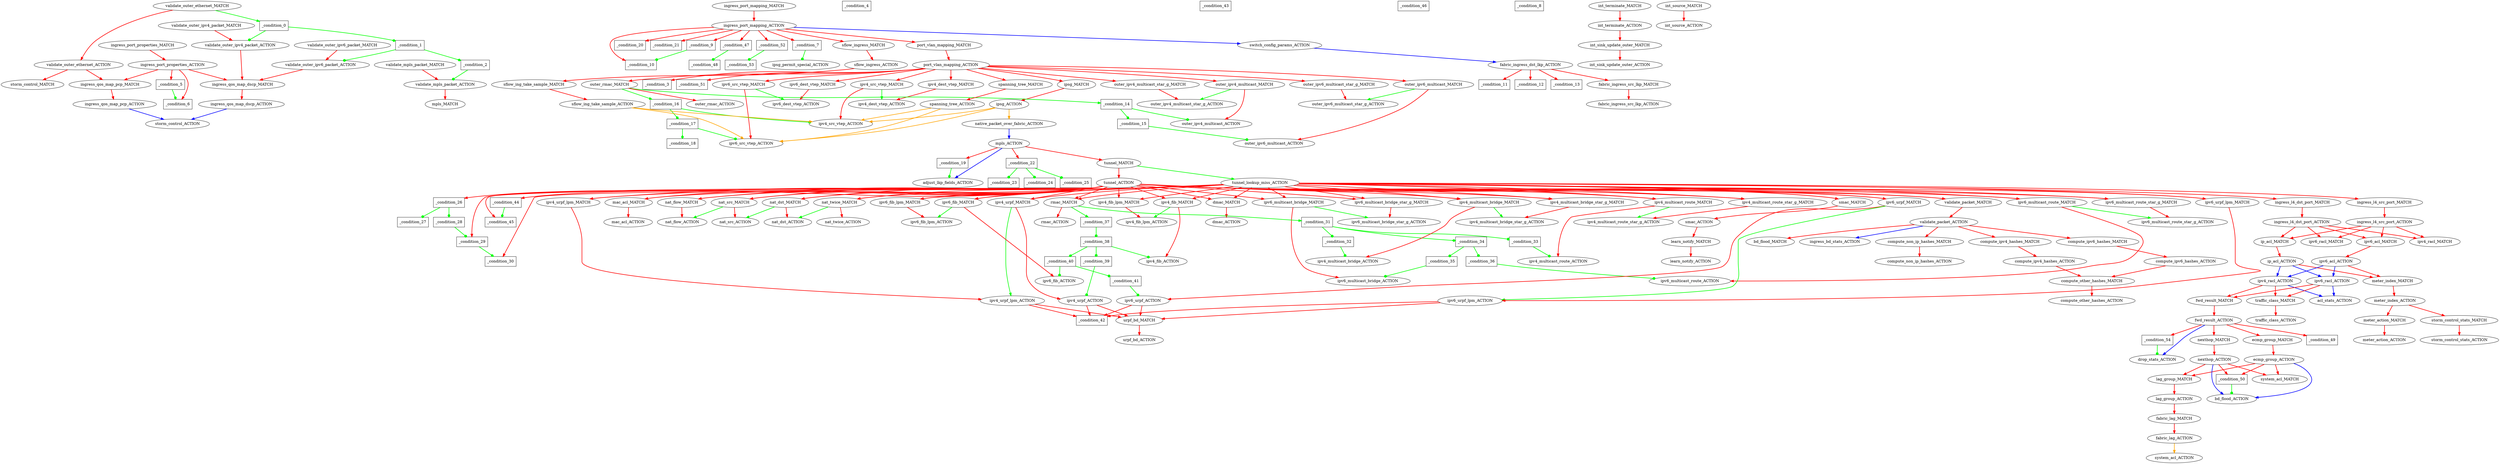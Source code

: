 digraph ingress {
_condition_0 [shape=box label="_condition_0"];
_condition_1 [shape=box label="_condition_1"];
_condition_10 [shape=box label="_condition_10"];
_condition_11 [shape=box label="_condition_11"];
_condition_12 [shape=box label="_condition_12"];
_condition_13 [shape=box label="_condition_13"];
_condition_14 [shape=box label="_condition_14"];
_condition_15 [shape=box label="_condition_15"];
_condition_16 [shape=box label="_condition_16"];
_condition_17 [shape=box label="_condition_17"];
_condition_18 [shape=box label="_condition_18"];
_condition_19 [shape=box label="_condition_19"];
_condition_2 [shape=box label="_condition_2"];
_condition_20 [shape=box label="_condition_20"];
_condition_21 [shape=box label="_condition_21"];
_condition_22 [shape=box label="_condition_22"];
_condition_23 [shape=box label="_condition_23"];
_condition_24 [shape=box label="_condition_24"];
_condition_25 [shape=box label="_condition_25"];
_condition_26 [shape=box label="_condition_26"];
_condition_27 [shape=box label="_condition_27"];
_condition_28 [shape=box label="_condition_28"];
_condition_29 [shape=box label="_condition_29"];
_condition_3 [shape=box label="_condition_3"];
_condition_30 [shape=box label="_condition_30"];
_condition_31 [shape=box label="_condition_31"];
_condition_32 [shape=box label="_condition_32"];
_condition_33 [shape=box label="_condition_33"];
_condition_34 [shape=box label="_condition_34"];
_condition_35 [shape=box label="_condition_35"];
_condition_36 [shape=box label="_condition_36"];
_condition_37 [shape=box label="_condition_37"];
_condition_38 [shape=box label="_condition_38"];
_condition_39 [shape=box label="_condition_39"];
_condition_4 [shape=box label="_condition_4"];
_condition_40 [shape=box label="_condition_40"];
_condition_41 [shape=box label="_condition_41"];
_condition_42 [shape=box label="_condition_42"];
_condition_43 [shape=box label="_condition_43"];
_condition_44 [shape=box label="_condition_44"];
_condition_45 [shape=box label="_condition_45"];
_condition_46 [shape=box label="_condition_46"];
_condition_47 [shape=box label="_condition_47"];
_condition_48 [shape=box label="_condition_48"];
_condition_49 [shape=box label="_condition_49"];
_condition_5 [shape=box label="_condition_5"];
_condition_50 [shape=box label="_condition_50"];
_condition_51 [shape=box label="_condition_51"];
_condition_52 [shape=box label="_condition_52"];
_condition_53 [shape=box label="_condition_53"];
_condition_54 [shape=box label="_condition_54"];
_condition_6 [shape=box label="_condition_6"];
_condition_7 [shape=box label="_condition_7"];
_condition_8 [shape=box label="_condition_8"];
_condition_9 [shape=box label="_condition_9"];
_condition_0 -> _condition_1 [color=green style=bold  arrowhead = diamond];
_condition_0 -> validate_outer_ipv4_packet_ACTION [color=green style=bold  arrowhead = dot];
_condition_1 -> _condition_2 [color=green style=bold  arrowhead = diamond];
_condition_1 -> validate_outer_ipv6_packet_ACTION [color=green style=bold  arrowhead = dot];
_condition_14 -> _condition_15 [color=green style=bold  arrowhead = diamond];
_condition_14 -> outer_ipv4_multicast_ACTION [color=green style=bold  arrowhead = dot];
_condition_15 -> outer_ipv6_multicast_ACTION [color=green style=bold  arrowhead = dot];
_condition_16 -> _condition_17 [color=green style=bold  arrowhead = diamond];
_condition_16 -> ipv4_src_vtep_ACTION [color=green style=bold  arrowhead = dot];
_condition_17 -> _condition_18 [color=green style=bold  arrowhead = diamond];
_condition_17 -> ipv6_src_vtep_ACTION [color=green style=bold  arrowhead = dot];
_condition_19 -> adjust_lkp_fields_ACTION [color=green style=bold  arrowhead = diamond];
_condition_2 -> validate_mpls_packet_ACTION [color=green style=bold  arrowhead = dot];
_condition_22 -> _condition_23 [color=green style=bold  arrowhead = dot];
_condition_22 -> _condition_24 [color=green style=bold  arrowhead = dot];
_condition_22 -> _condition_25 [color=green style=bold  arrowhead = dot];
_condition_26 -> _condition_27 [color=green style=bold  arrowhead = dot];
_condition_26 -> _condition_28 [color=green style=bold  arrowhead = diamond];
_condition_28 -> _condition_29 [color=green style=bold  arrowhead = dot];
_condition_29 -> _condition_30 [color=green style=bold  arrowhead = diamond];
_condition_31 -> _condition_32 [color=green style=bold  arrowhead = dot];
_condition_31 -> _condition_33 [color=green style=bold  arrowhead = dot];
_condition_31 -> _condition_34 [color=green style=bold  arrowhead = diamond];
_condition_32 -> ipv4_multicast_bridge_ACTION [color=green style=bold  arrowhead = dot];
_condition_33 -> ipv4_multicast_route_ACTION [color=green style=bold  arrowhead = dot];
_condition_34 -> _condition_35 [color=green style=bold  arrowhead = dot];
_condition_34 -> _condition_36 [color=green style=bold  arrowhead = dot];
_condition_35 -> ipv6_multicast_bridge_ACTION [color=green style=bold  arrowhead = dot];
_condition_36 -> ipv6_multicast_route_ACTION [color=green style=bold  arrowhead = dot];
_condition_37 -> _condition_38 [color=green style=bold  arrowhead = dot];
_condition_38 -> _condition_39 [color=green style=bold  arrowhead = dot];
_condition_38 -> _condition_40 [color=green style=bold  arrowhead = diamond];
_condition_38 -> ipv4_fib_ACTION [color=green style=bold  arrowhead = dot];
_condition_39 -> ipv4_urpf_ACTION [color=green style=bold  arrowhead = dot];
_condition_40 -> _condition_41 [color=green style=bold  arrowhead = dot];
_condition_40 -> ipv6_fib_ACTION [color=green style=bold  arrowhead = dot];
_condition_41 -> ipv6_urpf_ACTION [color=green style=bold  arrowhead = dot];
_condition_44 -> _condition_45 [color=green style=bold  arrowhead = diamond];
_condition_47 -> _condition_48 [color=green style=bold  arrowhead = dot];
_condition_5 -> _condition_6 [color=green style=bold  arrowhead = diamond];
_condition_50 -> bd_flood_ACTION [color=green style=bold  arrowhead = dot];
_condition_52 -> _condition_53 [color=green style=bold  arrowhead = dot];
_condition_54 -> drop_stats_ACTION [color=green style=bold  arrowhead = dot];
_condition_7 -> ipsg_permit_special_ACTION [color=green style=bold  arrowhead = dot];
_condition_9 -> _condition_10 [color=green style=bold  arrowhead = dot];
compute_ipv4_hashes_ACTION -> compute_other_hashes_MATCH [color=red style=bold ];
compute_ipv4_hashes_MATCH -> compute_ipv4_hashes_ACTION [color=red style=bold ];
compute_ipv6_hashes_ACTION -> compute_other_hashes_MATCH [color=red style=bold ];
compute_ipv6_hashes_MATCH -> compute_ipv6_hashes_ACTION [color=red style=bold ];
compute_non_ip_hashes_MATCH -> compute_non_ip_hashes_ACTION [color=red style=bold ];
compute_other_hashes_MATCH -> compute_other_hashes_ACTION [color=red style=bold ];
dmac_MATCH -> dmac_ACTION [color=red style=bold ];
ecmp_group_ACTION -> _condition_50 [color=red style=bold ];
ecmp_group_ACTION -> bd_flood_ACTION [color=blue style=bold ];
ecmp_group_ACTION -> lag_group_MATCH [color=red style=bold ];
ecmp_group_ACTION -> system_acl_MATCH [color=red style=bold ];
ecmp_group_MATCH -> ecmp_group_ACTION [color=red style=bold ];
fabric_ingress_dst_lkp_ACTION -> _condition_11 [color=red style=bold ];
fabric_ingress_dst_lkp_ACTION -> _condition_12 [color=red style=bold ];
fabric_ingress_dst_lkp_ACTION -> _condition_13 [color=red style=bold ];
fabric_ingress_dst_lkp_ACTION -> fabric_ingress_src_lkp_MATCH [color=red style=bold ];
fabric_ingress_src_lkp_MATCH -> fabric_ingress_src_lkp_ACTION [color=red style=bold ];
fabric_lag_ACTION -> system_acl_ACTION [color=orange style=bold ];
fabric_lag_MATCH -> fabric_lag_ACTION [color=red style=bold ];
fwd_result_ACTION -> _condition_49 [color=red style=bold ];
fwd_result_ACTION -> _condition_54 [color=red style=bold ];
fwd_result_ACTION -> drop_stats_ACTION [color=blue style=bold ];
fwd_result_ACTION -> ecmp_group_MATCH [color=red style=bold ];
fwd_result_ACTION -> nexthop_MATCH [color=red style=bold ];
fwd_result_MATCH -> fwd_result_ACTION [color=red style=bold ];
ingress_l4_dst_port_ACTION -> ip_acl_MATCH [color=red style=bold ];
ingress_l4_dst_port_ACTION -> ipv4_racl_MATCH [color=red style=bold ];
ingress_l4_dst_port_ACTION -> ipv6_acl_MATCH [color=red style=bold ];
ingress_l4_dst_port_ACTION -> ipv6_racl_MATCH [color=red style=bold ];
ingress_l4_dst_port_MATCH -> ingress_l4_dst_port_ACTION [color=red style=bold ];
ingress_l4_src_port_ACTION -> ip_acl_MATCH [color=red style=bold ];
ingress_l4_src_port_ACTION -> ipv4_racl_MATCH [color=red style=bold ];
ingress_l4_src_port_ACTION -> ipv6_acl_MATCH [color=red style=bold ];
ingress_l4_src_port_ACTION -> ipv6_racl_MATCH [color=red style=bold ];
ingress_l4_src_port_MATCH -> ingress_l4_src_port_ACTION [color=red style=bold ];
ingress_port_mapping_ACTION -> _condition_10 [color=red style=bold ];
ingress_port_mapping_ACTION -> _condition_20 [color=red style=bold ];
ingress_port_mapping_ACTION -> _condition_21 [color=red style=bold ];
ingress_port_mapping_ACTION -> _condition_47 [color=red style=bold ];
ingress_port_mapping_ACTION -> _condition_52 [color=red style=bold ];
ingress_port_mapping_ACTION -> _condition_7 [color=red style=bold ];
ingress_port_mapping_ACTION -> _condition_9 [color=red style=bold ];
ingress_port_mapping_ACTION -> port_vlan_mapping_MATCH [color=red style=bold ];
ingress_port_mapping_ACTION -> sflow_ingress_MATCH [color=red style=bold ];
ingress_port_mapping_ACTION -> switch_config_params_ACTION [color=blue style=bold ];
ingress_port_mapping_MATCH -> ingress_port_mapping_ACTION [color=red style=bold ];
ingress_port_properties_ACTION -> _condition_5 [color=red style=bold ];
ingress_port_properties_ACTION -> _condition_6 [color=red style=bold ];
ingress_port_properties_ACTION -> ingress_qos_map_dscp_MATCH [color=red style=bold ];
ingress_port_properties_ACTION -> ingress_qos_map_pcp_MATCH [color=red style=bold ];
ingress_port_properties_MATCH -> ingress_port_properties_ACTION [color=red style=bold ];
ingress_qos_map_dscp_ACTION -> storm_control_ACTION [color=blue style=bold ];
ingress_qos_map_dscp_MATCH -> ingress_qos_map_dscp_ACTION [color=red style=bold ];
ingress_qos_map_pcp_ACTION -> storm_control_ACTION [color=blue style=bold ];
ingress_qos_map_pcp_MATCH -> ingress_qos_map_pcp_ACTION [color=red style=bold ];
int_sink_update_outer_MATCH -> int_sink_update_outer_ACTION [color=red style=bold ];
int_source_MATCH -> int_source_ACTION [color=red style=bold ];
int_terminate_ACTION -> int_sink_update_outer_MATCH [color=red style=bold ];
int_terminate_MATCH -> int_terminate_ACTION [color=red style=bold ];
ip_acl_ACTION -> ipv4_racl_ACTION [color=blue style=bold ];
ip_acl_ACTION -> ipv6_racl_ACTION [color=blue style=bold ];
ip_acl_ACTION -> meter_index_MATCH [color=red style=bold ];
ip_acl_MATCH -> ip_acl_ACTION [color=red style=bold ];
ipsg_ACTION -> ipv4_src_vtep_ACTION [color=orange style=bold ];
ipsg_ACTION -> ipv6_src_vtep_ACTION [color=orange style=bold ];
ipsg_ACTION -> native_packet_over_fabric_ACTION [color=orange style=bold ];
ipsg_MATCH -> ipsg_ACTION [color=red style=bold ];
ipv4_dest_vtep_MATCH -> ipv4_dest_vtep_ACTION [color=red style=bold ];
ipv4_fib_MATCH -> ipv4_fib_ACTION [color=red style=bold ];
ipv4_fib_MATCH -> ipv4_fib_lpm_ACTION [color=green style=bold ];
ipv4_fib_lpm_MATCH -> ipv4_fib_lpm_ACTION [color=red style=bold ];
ipv4_multicast_bridge_MATCH -> ipv4_multicast_bridge_ACTION [color=red style=bold ];
ipv4_multicast_bridge_MATCH -> ipv4_multicast_bridge_star_g_ACTION [color=green style=bold ];
ipv4_multicast_bridge_star_g_MATCH -> ipv4_multicast_bridge_star_g_ACTION [color=red style=bold ];
ipv4_multicast_route_MATCH -> ipv4_multicast_route_ACTION [color=red style=bold ];
ipv4_multicast_route_MATCH -> ipv4_multicast_route_star_g_ACTION [color=green style=bold ];
ipv4_multicast_route_star_g_MATCH -> ipv4_multicast_route_star_g_ACTION [color=red style=bold ];
ipv4_racl_ACTION -> acl_stats_ACTION [color=blue style=bold ];
ipv4_racl_ACTION -> fwd_result_MATCH [color=red style=bold ];
ipv4_racl_ACTION -> traffic_class_MATCH [color=red style=bold ];
ipv4_src_vtep_MATCH -> ipv4_dest_vtep_ACTION [color=green style=bold ];
ipv4_src_vtep_MATCH -> ipv4_src_vtep_ACTION [color=red style=bold ];
ipv4_urpf_ACTION -> _condition_42 [color=red style=bold ];
ipv4_urpf_ACTION -> urpf_bd_MATCH [color=red style=bold ];
ipv4_urpf_MATCH -> ipv4_urpf_ACTION [color=red style=bold ];
ipv4_urpf_MATCH -> ipv4_urpf_lpm_ACTION [color=green style=bold ];
ipv4_urpf_lpm_ACTION -> _condition_42 [color=red style=bold ];
ipv4_urpf_lpm_ACTION -> urpf_bd_MATCH [color=red style=bold ];
ipv4_urpf_lpm_MATCH -> ipv4_urpf_lpm_ACTION [color=red style=bold ];
ipv6_acl_ACTION -> ipv4_racl_ACTION [color=blue style=bold ];
ipv6_acl_ACTION -> ipv6_racl_ACTION [color=blue style=bold ];
ipv6_acl_ACTION -> meter_index_MATCH [color=red style=bold ];
ipv6_acl_MATCH -> ipv6_acl_ACTION [color=red style=bold ];
ipv6_dest_vtep_MATCH -> ipv6_dest_vtep_ACTION [color=red style=bold ];
ipv6_fib_MATCH -> ipv6_fib_ACTION [color=red style=bold ];
ipv6_fib_MATCH -> ipv6_fib_lpm_ACTION [color=green style=bold ];
ipv6_fib_lpm_MATCH -> ipv6_fib_lpm_ACTION [color=red style=bold ];
ipv6_multicast_bridge_MATCH -> ipv6_multicast_bridge_ACTION [color=red style=bold ];
ipv6_multicast_bridge_MATCH -> ipv6_multicast_bridge_star_g_ACTION [color=green style=bold ];
ipv6_multicast_bridge_star_g_MATCH -> ipv6_multicast_bridge_star_g_ACTION [color=red style=bold ];
ipv6_multicast_route_MATCH -> ipv6_multicast_route_ACTION [color=red style=bold ];
ipv6_multicast_route_MATCH -> ipv6_multicast_route_star_g_ACTION [color=green style=bold ];
ipv6_multicast_route_star_g_MATCH -> ipv6_multicast_route_star_g_ACTION [color=red style=bold ];
ipv6_racl_ACTION -> acl_stats_ACTION [color=blue style=bold ];
ipv6_racl_ACTION -> fwd_result_MATCH [color=red style=bold ];
ipv6_racl_ACTION -> traffic_class_MATCH [color=red style=bold ];
ipv6_src_vtep_MATCH -> ipv6_dest_vtep_ACTION [color=green style=bold ];
ipv6_src_vtep_MATCH -> ipv6_src_vtep_ACTION [color=red style=bold ];
ipv6_urpf_ACTION -> _condition_42 [color=red style=bold ];
ipv6_urpf_ACTION -> urpf_bd_MATCH [color=red style=bold ];
ipv6_urpf_MATCH -> ipv6_urpf_ACTION [color=red style=bold ];
ipv6_urpf_MATCH -> ipv6_urpf_lpm_ACTION [color=green style=bold ];
ipv6_urpf_lpm_ACTION -> _condition_42 [color=red style=bold ];
ipv6_urpf_lpm_ACTION -> urpf_bd_MATCH [color=red style=bold ];
ipv6_urpf_lpm_MATCH -> ipv6_urpf_lpm_ACTION [color=red style=bold ];
lag_group_ACTION -> fabric_lag_MATCH [color=red style=bold ];
lag_group_MATCH -> lag_group_ACTION [color=red style=bold ];
learn_notify_MATCH -> learn_notify_ACTION [color=red style=bold ];
mac_acl_MATCH -> mac_acl_ACTION [color=red style=bold ];
meter_action_MATCH -> meter_action_ACTION [color=red style=bold ];
meter_index_ACTION -> meter_action_MATCH [color=red style=bold ];
meter_index_ACTION -> storm_control_stats_MATCH [color=red style=bold ];
meter_index_MATCH -> meter_index_ACTION [color=red style=bold ];
mpls_ACTION -> _condition_19 [color=red style=bold ];
mpls_ACTION -> _condition_22 [color=red style=bold ];
mpls_ACTION -> adjust_lkp_fields_ACTION [color=blue style=bold ];
mpls_ACTION -> tunnel_MATCH [color=red style=bold ];
nat_dst_MATCH -> nat_dst_ACTION [color=red style=bold ];
nat_dst_MATCH -> nat_src_ACTION [color=green style=bold ];
nat_flow_MATCH -> nat_flow_ACTION [color=red style=bold ];
nat_src_MATCH -> nat_flow_ACTION [color=green style=bold ];
nat_src_MATCH -> nat_src_ACTION [color=red style=bold ];
nat_twice_MATCH -> nat_dst_ACTION [color=green style=bold ];
nat_twice_MATCH -> nat_twice_ACTION [color=red style=bold ];
native_packet_over_fabric_ACTION -> mpls_ACTION [color=blue style=bold ];
nexthop_ACTION -> _condition_50 [color=red style=bold ];
nexthop_ACTION -> bd_flood_ACTION [color=blue style=bold ];
nexthop_ACTION -> lag_group_MATCH [color=red style=bold ];
nexthop_ACTION -> system_acl_MATCH [color=red style=bold ];
nexthop_MATCH -> nexthop_ACTION [color=red style=bold ];
outer_ipv4_multicast_MATCH -> outer_ipv4_multicast_ACTION [color=red style=bold ];
outer_ipv4_multicast_MATCH -> outer_ipv4_multicast_star_g_ACTION [color=green style=bold ];
outer_ipv4_multicast_star_g_MATCH -> outer_ipv4_multicast_star_g_ACTION [color=red style=bold ];
outer_ipv6_multicast_MATCH -> outer_ipv6_multicast_ACTION [color=red style=bold ];
outer_ipv6_multicast_MATCH -> outer_ipv6_multicast_star_g_ACTION [color=green style=bold ];
outer_ipv6_multicast_star_g_MATCH -> outer_ipv6_multicast_star_g_ACTION [color=red style=bold ];
outer_rmac_MATCH -> _condition_14 [color=green style=bold ];
outer_rmac_MATCH -> _condition_16 [color=green style=bold ];
outer_rmac_MATCH -> outer_rmac_ACTION [color=red style=bold ];
port_vlan_mapping_ACTION -> _condition_3 [color=red style=bold ];
port_vlan_mapping_ACTION -> _condition_51 [color=red style=bold ];
port_vlan_mapping_ACTION -> ipsg_MATCH [color=red style=bold ];
port_vlan_mapping_ACTION -> ipv4_dest_vtep_MATCH [color=red style=bold ];
port_vlan_mapping_ACTION -> ipv4_src_vtep_MATCH [color=red style=bold ];
port_vlan_mapping_ACTION -> ipv6_dest_vtep_MATCH [color=red style=bold ];
port_vlan_mapping_ACTION -> ipv6_src_vtep_MATCH [color=red style=bold ];
port_vlan_mapping_ACTION -> outer_ipv4_multicast_MATCH [color=red style=bold ];
port_vlan_mapping_ACTION -> outer_ipv4_multicast_star_g_MATCH [color=red style=bold ];
port_vlan_mapping_ACTION -> outer_ipv6_multicast_MATCH [color=red style=bold ];
port_vlan_mapping_ACTION -> outer_ipv6_multicast_star_g_MATCH [color=red style=bold ];
port_vlan_mapping_ACTION -> outer_rmac_MATCH [color=red style=bold ];
port_vlan_mapping_ACTION -> spanning_tree_MATCH [color=red style=bold ];
port_vlan_mapping_MATCH -> port_vlan_mapping_ACTION [color=red style=bold ];
rmac_MATCH -> _condition_31 [color=green style=bold ];
rmac_MATCH -> _condition_37 [color=green style=bold ];
rmac_MATCH -> rmac_ACTION [color=red style=bold ];
sflow_ing_take_sample_ACTION -> ipv4_src_vtep_ACTION [color=orange style=bold ];
sflow_ing_take_sample_ACTION -> ipv6_src_vtep_ACTION [color=orange style=bold ];
sflow_ing_take_sample_MATCH -> sflow_ing_take_sample_ACTION [color=red style=bold ];
sflow_ingress_ACTION -> sflow_ing_take_sample_MATCH [color=red style=bold ];
sflow_ingress_MATCH -> sflow_ingress_ACTION [color=red style=bold ];
smac_ACTION -> learn_notify_MATCH [color=red style=bold ];
smac_MATCH -> smac_ACTION [color=red style=bold ];
spanning_tree_ACTION -> ipv4_src_vtep_ACTION [color=orange style=bold ];
spanning_tree_ACTION -> ipv6_src_vtep_ACTION [color=orange style=bold ];
spanning_tree_MATCH -> spanning_tree_ACTION [color=red style=bold ];
storm_control_stats_MATCH -> storm_control_stats_ACTION [color=red style=bold ];
switch_config_params_ACTION -> fabric_ingress_dst_lkp_ACTION [color=blue style=bold ];
traffic_class_MATCH -> traffic_class_ACTION [color=red style=bold ];
tunnel_ACTION -> _condition_26 [color=red style=bold ];
tunnel_ACTION -> _condition_29 [color=red style=bold ];
tunnel_ACTION -> _condition_30 [color=red style=bold ];
tunnel_ACTION -> _condition_44 [color=red style=bold ];
tunnel_ACTION -> _condition_45 [color=red style=bold ];
tunnel_ACTION -> dmac_MATCH [color=red style=bold ];
tunnel_ACTION -> ipv4_fib_MATCH [color=red style=bold ];
tunnel_ACTION -> ipv4_fib_lpm_MATCH [color=red style=bold ];
tunnel_ACTION -> ipv4_multicast_bridge_MATCH [color=red style=bold ];
tunnel_ACTION -> ipv4_multicast_bridge_star_g_MATCH [color=red style=bold ];
tunnel_ACTION -> ipv4_multicast_route_MATCH [color=red style=bold ];
tunnel_ACTION -> ipv4_multicast_route_star_g_MATCH [color=red style=bold ];
tunnel_ACTION -> ipv4_urpf_MATCH [color=red style=bold ];
tunnel_ACTION -> ipv4_urpf_lpm_MATCH [color=red style=bold ];
tunnel_ACTION -> ipv6_fib_MATCH [color=red style=bold ];
tunnel_ACTION -> ipv6_fib_lpm_MATCH [color=red style=bold ];
tunnel_ACTION -> ipv6_multicast_bridge_MATCH [color=red style=bold ];
tunnel_ACTION -> ipv6_multicast_bridge_star_g_MATCH [color=red style=bold ];
tunnel_ACTION -> ipv6_multicast_route_MATCH [color=red style=bold ];
tunnel_ACTION -> ipv6_multicast_route_star_g_MATCH [color=red style=bold ];
tunnel_ACTION -> ipv6_urpf_MATCH [color=red style=bold ];
tunnel_ACTION -> ipv6_urpf_lpm_MATCH [color=red style=bold ];
tunnel_ACTION -> mac_acl_MATCH [color=red style=bold ];
tunnel_ACTION -> nat_dst_MATCH [color=red style=bold ];
tunnel_ACTION -> nat_flow_MATCH [color=red style=bold ];
tunnel_ACTION -> nat_src_MATCH [color=red style=bold ];
tunnel_ACTION -> nat_twice_MATCH [color=red style=bold ];
tunnel_ACTION -> rmac_MATCH [color=red style=bold ];
tunnel_ACTION -> smac_MATCH [color=red style=bold ];
tunnel_ACTION -> validate_packet_MATCH [color=red style=bold ];
tunnel_MATCH -> tunnel_ACTION [color=red style=bold ];
tunnel_MATCH -> tunnel_lookup_miss_ACTION [color=green style=bold ];
tunnel_lookup_miss_ACTION -> dmac_MATCH [color=red style=bold ];
tunnel_lookup_miss_ACTION -> ingress_l4_dst_port_MATCH [color=red style=bold ];
tunnel_lookup_miss_ACTION -> ingress_l4_src_port_MATCH [color=red style=bold ];
tunnel_lookup_miss_ACTION -> ipv4_fib_MATCH [color=red style=bold ];
tunnel_lookup_miss_ACTION -> ipv4_fib_lpm_MATCH [color=red style=bold ];
tunnel_lookup_miss_ACTION -> ipv4_multicast_bridge_MATCH [color=red style=bold ];
tunnel_lookup_miss_ACTION -> ipv4_multicast_bridge_star_g_MATCH [color=red style=bold ];
tunnel_lookup_miss_ACTION -> ipv4_multicast_route_MATCH [color=red style=bold ];
tunnel_lookup_miss_ACTION -> ipv4_multicast_route_star_g_MATCH [color=red style=bold ];
tunnel_lookup_miss_ACTION -> ipv4_urpf_MATCH [color=red style=bold ];
tunnel_lookup_miss_ACTION -> ipv4_urpf_lpm_MATCH [color=red style=bold ];
tunnel_lookup_miss_ACTION -> ipv6_fib_MATCH [color=red style=bold ];
tunnel_lookup_miss_ACTION -> ipv6_fib_lpm_MATCH [color=red style=bold ];
tunnel_lookup_miss_ACTION -> ipv6_multicast_bridge_MATCH [color=red style=bold ];
tunnel_lookup_miss_ACTION -> ipv6_multicast_bridge_star_g_MATCH [color=red style=bold ];
tunnel_lookup_miss_ACTION -> ipv6_multicast_route_MATCH [color=red style=bold ];
tunnel_lookup_miss_ACTION -> ipv6_multicast_route_star_g_MATCH [color=red style=bold ];
tunnel_lookup_miss_ACTION -> ipv6_urpf_MATCH [color=red style=bold ];
tunnel_lookup_miss_ACTION -> ipv6_urpf_lpm_MATCH [color=red style=bold ];
tunnel_lookup_miss_ACTION -> mac_acl_MATCH [color=red style=bold ];
tunnel_lookup_miss_ACTION -> nat_dst_MATCH [color=red style=bold ];
tunnel_lookup_miss_ACTION -> nat_flow_MATCH [color=red style=bold ];
tunnel_lookup_miss_ACTION -> nat_src_MATCH [color=red style=bold ];
tunnel_lookup_miss_ACTION -> nat_twice_MATCH [color=red style=bold ];
tunnel_lookup_miss_ACTION -> rmac_MATCH [color=red style=bold ];
tunnel_lookup_miss_ACTION -> smac_MATCH [color=red style=bold ];
tunnel_lookup_miss_ACTION -> validate_packet_MATCH [color=red style=bold ];
urpf_bd_MATCH -> urpf_bd_ACTION [color=red style=bold ];
validate_mpls_packet_ACTION -> mpls_MATCH [color=red style=bold ];
validate_mpls_packet_MATCH -> validate_mpls_packet_ACTION [color=red style=bold ];
validate_outer_ethernet_ACTION -> ingress_qos_map_pcp_MATCH [color=red style=bold ];
validate_outer_ethernet_ACTION -> storm_control_MATCH [color=red style=bold ];
validate_outer_ethernet_MATCH -> _condition_0 [color=green style=bold ];
validate_outer_ethernet_MATCH -> validate_outer_ethernet_ACTION [color=red style=bold ];
validate_outer_ipv4_packet_ACTION -> ingress_qos_map_dscp_MATCH [color=red style=bold ];
validate_outer_ipv4_packet_MATCH -> validate_outer_ipv4_packet_ACTION [color=red style=bold ];
validate_outer_ipv6_packet_ACTION -> ingress_qos_map_dscp_MATCH [color=red style=bold ];
validate_outer_ipv6_packet_MATCH -> validate_outer_ipv6_packet_ACTION [color=red style=bold ];
validate_packet_ACTION -> bd_flood_MATCH [color=red style=bold ];
validate_packet_ACTION -> compute_ipv4_hashes_MATCH [color=red style=bold ];
validate_packet_ACTION -> compute_ipv6_hashes_MATCH [color=red style=bold ];
validate_packet_ACTION -> compute_non_ip_hashes_MATCH [color=red style=bold ];
validate_packet_ACTION -> ingress_bd_stats_ACTION [color=blue style=bold ];
validate_packet_MATCH -> validate_packet_ACTION [color=red style=bold ];
}
